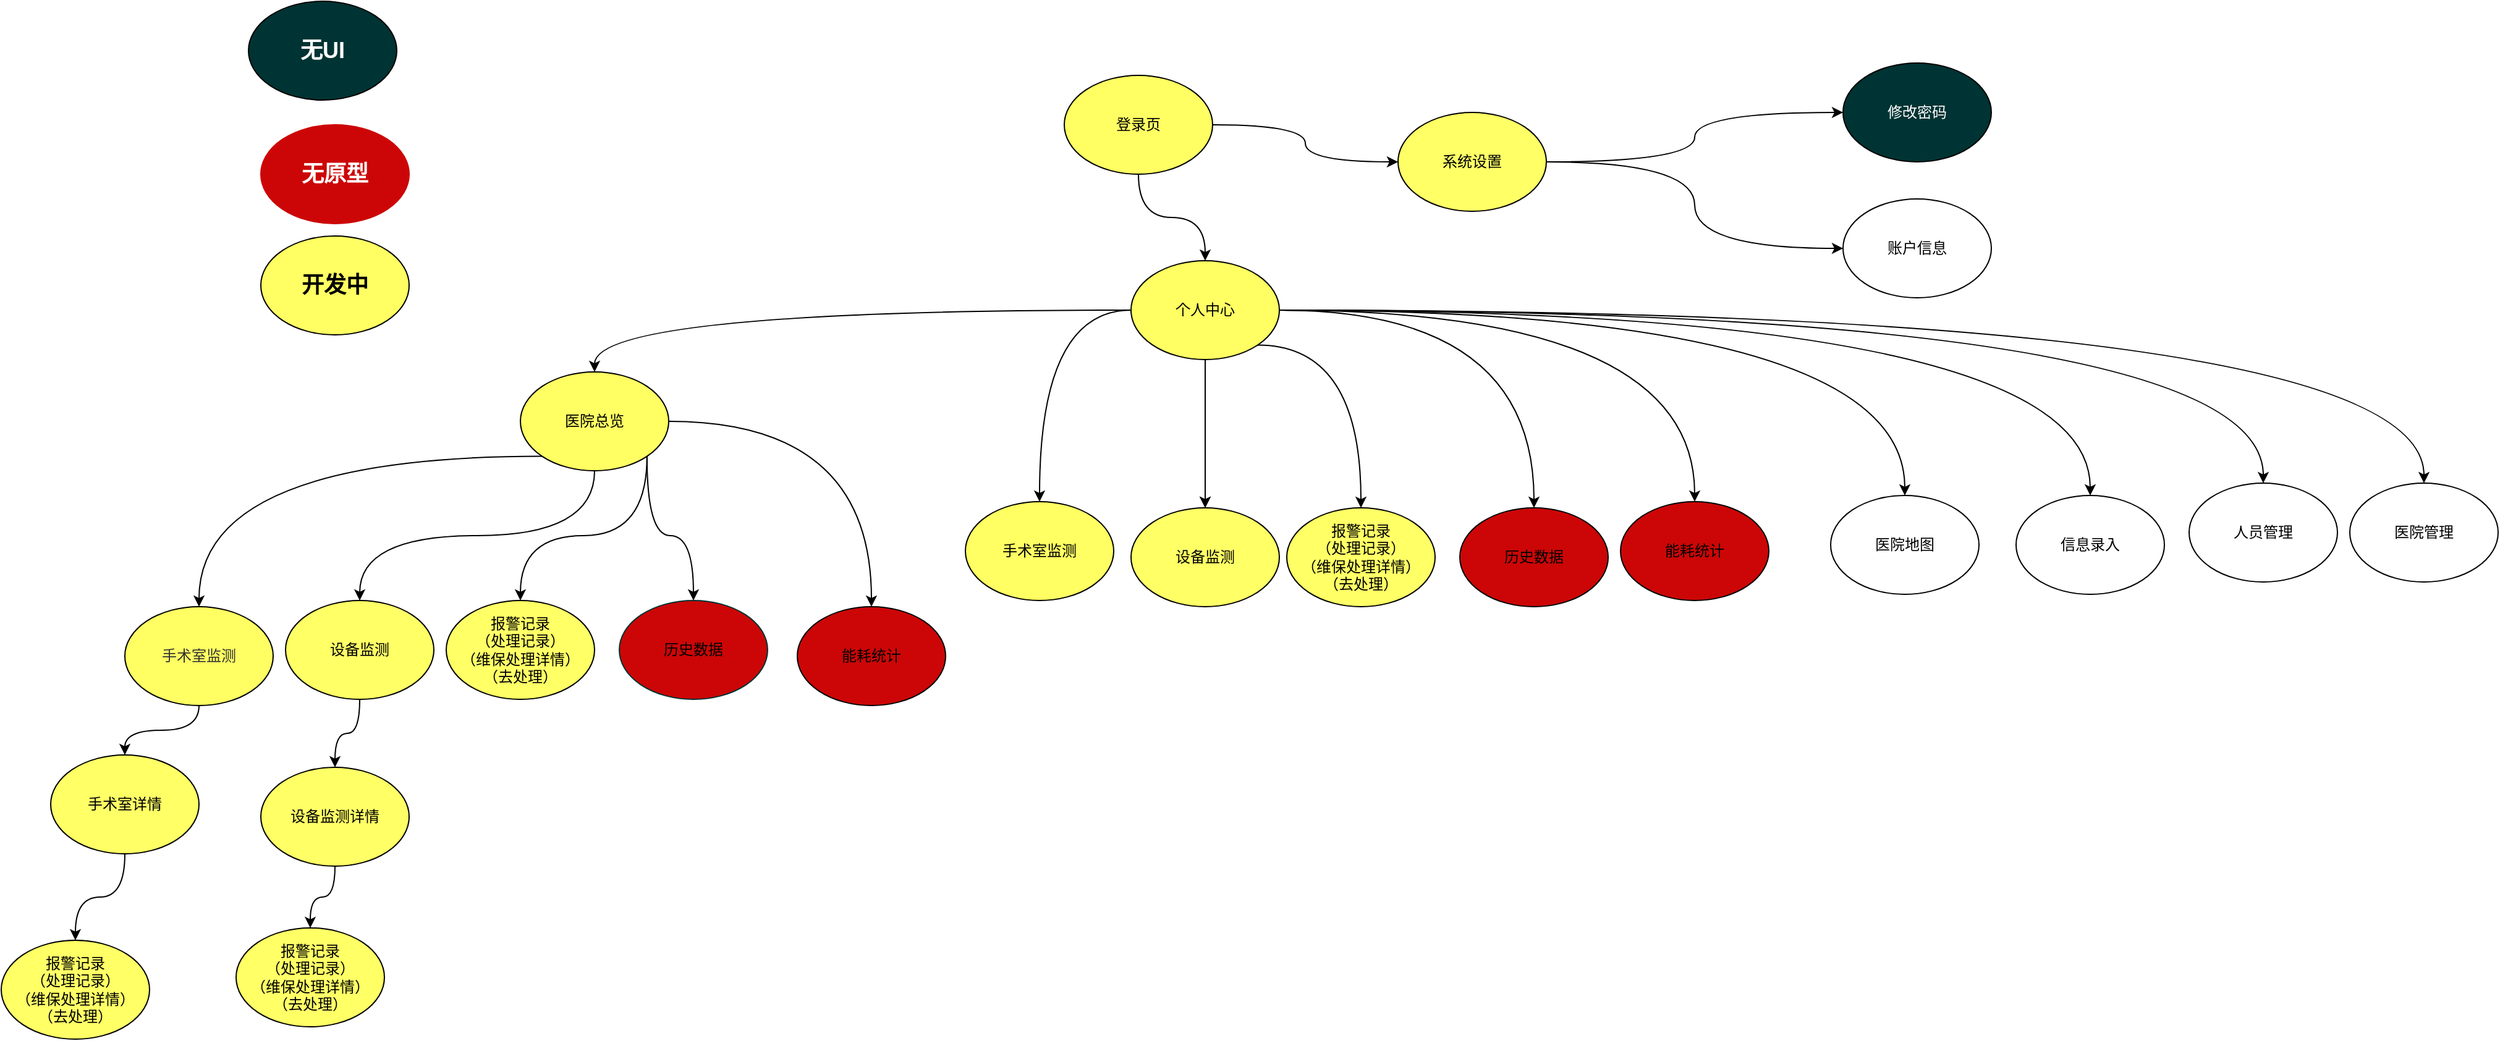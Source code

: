 <mxfile version="24.4.14" type="github">
  <diagram name="第 1 页" id="dfqK8mmbEs_2lfWQiHWl">
    <mxGraphModel dx="2261" dy="746" grid="1" gridSize="10" guides="1" tooltips="1" connect="1" arrows="1" fold="1" page="1" pageScale="1" pageWidth="827" pageHeight="1169" math="0" shadow="0">
      <root>
        <mxCell id="0" />
        <mxCell id="1" parent="0" />
        <mxCell id="iXKEjrRT0Iqb4kzwW5TB-9" style="edgeStyle=orthogonalEdgeStyle;curved=1;rounded=0;orthogonalLoop=1;jettySize=auto;html=1;exitX=0.5;exitY=1;exitDx=0;exitDy=0;" parent="1" source="iXKEjrRT0Iqb4kzwW5TB-1" target="iXKEjrRT0Iqb4kzwW5TB-2" edge="1">
          <mxGeometry relative="1" as="geometry" />
        </mxCell>
        <mxCell id="iXKEjrRT0Iqb4kzwW5TB-50" value="" style="edgeStyle=orthogonalEdgeStyle;curved=1;rounded=0;orthogonalLoop=1;jettySize=auto;html=1;" parent="1" source="iXKEjrRT0Iqb4kzwW5TB-1" target="iXKEjrRT0Iqb4kzwW5TB-49" edge="1">
          <mxGeometry relative="1" as="geometry" />
        </mxCell>
        <mxCell id="iXKEjrRT0Iqb4kzwW5TB-1" value="登录页" style="ellipse;whiteSpace=wrap;html=1;fillColor=#FFFF63;" parent="1" vertex="1">
          <mxGeometry x="300" y="110" width="120" height="80" as="geometry" />
        </mxCell>
        <mxCell id="iXKEjrRT0Iqb4kzwW5TB-8" style="edgeStyle=orthogonalEdgeStyle;curved=1;rounded=0;orthogonalLoop=1;jettySize=auto;html=1;exitX=0;exitY=0.5;exitDx=0;exitDy=0;entryX=0.5;entryY=0;entryDx=0;entryDy=0;" parent="1" source="iXKEjrRT0Iqb4kzwW5TB-2" target="iXKEjrRT0Iqb4kzwW5TB-4" edge="1">
          <mxGeometry relative="1" as="geometry" />
        </mxCell>
        <mxCell id="iXKEjrRT0Iqb4kzwW5TB-28" value="" style="edgeStyle=orthogonalEdgeStyle;curved=1;rounded=0;orthogonalLoop=1;jettySize=auto;html=1;" parent="1" source="iXKEjrRT0Iqb4kzwW5TB-2" target="iXKEjrRT0Iqb4kzwW5TB-27" edge="1">
          <mxGeometry relative="1" as="geometry" />
        </mxCell>
        <mxCell id="iXKEjrRT0Iqb4kzwW5TB-30" value="" style="edgeStyle=orthogonalEdgeStyle;curved=1;rounded=0;orthogonalLoop=1;jettySize=auto;html=1;" parent="1" source="iXKEjrRT0Iqb4kzwW5TB-2" target="iXKEjrRT0Iqb4kzwW5TB-29" edge="1">
          <mxGeometry relative="1" as="geometry" />
        </mxCell>
        <mxCell id="iXKEjrRT0Iqb4kzwW5TB-31" value="" style="edgeStyle=orthogonalEdgeStyle;curved=1;rounded=0;orthogonalLoop=1;jettySize=auto;html=1;" parent="1" source="iXKEjrRT0Iqb4kzwW5TB-2" target="iXKEjrRT0Iqb4kzwW5TB-29" edge="1">
          <mxGeometry relative="1" as="geometry" />
        </mxCell>
        <mxCell id="iXKEjrRT0Iqb4kzwW5TB-33" style="edgeStyle=orthogonalEdgeStyle;curved=1;rounded=0;orthogonalLoop=1;jettySize=auto;html=1;exitX=1;exitY=1;exitDx=0;exitDy=0;" parent="1" source="iXKEjrRT0Iqb4kzwW5TB-2" target="iXKEjrRT0Iqb4kzwW5TB-32" edge="1">
          <mxGeometry relative="1" as="geometry" />
        </mxCell>
        <mxCell id="iXKEjrRT0Iqb4kzwW5TB-36" style="edgeStyle=orthogonalEdgeStyle;curved=1;rounded=0;orthogonalLoop=1;jettySize=auto;html=1;exitX=1;exitY=0.5;exitDx=0;exitDy=0;" parent="1" source="iXKEjrRT0Iqb4kzwW5TB-2" target="iXKEjrRT0Iqb4kzwW5TB-34" edge="1">
          <mxGeometry relative="1" as="geometry" />
        </mxCell>
        <mxCell id="iXKEjrRT0Iqb4kzwW5TB-37" style="edgeStyle=orthogonalEdgeStyle;curved=1;rounded=0;orthogonalLoop=1;jettySize=auto;html=1;exitX=1;exitY=0.5;exitDx=0;exitDy=0;entryX=0.5;entryY=0;entryDx=0;entryDy=0;" parent="1" source="iXKEjrRT0Iqb4kzwW5TB-2" target="iXKEjrRT0Iqb4kzwW5TB-35" edge="1">
          <mxGeometry relative="1" as="geometry" />
        </mxCell>
        <mxCell id="iXKEjrRT0Iqb4kzwW5TB-39" value="" style="edgeStyle=orthogonalEdgeStyle;curved=1;rounded=0;orthogonalLoop=1;jettySize=auto;html=1;" parent="1" source="iXKEjrRT0Iqb4kzwW5TB-2" target="iXKEjrRT0Iqb4kzwW5TB-38" edge="1">
          <mxGeometry relative="1" as="geometry" />
        </mxCell>
        <mxCell id="iXKEjrRT0Iqb4kzwW5TB-41" value="" style="edgeStyle=orthogonalEdgeStyle;curved=1;rounded=0;orthogonalLoop=1;jettySize=auto;html=1;" parent="1" source="iXKEjrRT0Iqb4kzwW5TB-2" target="iXKEjrRT0Iqb4kzwW5TB-40" edge="1">
          <mxGeometry relative="1" as="geometry" />
        </mxCell>
        <mxCell id="iXKEjrRT0Iqb4kzwW5TB-44" value="" style="edgeStyle=orthogonalEdgeStyle;curved=1;rounded=0;orthogonalLoop=1;jettySize=auto;html=1;" parent="1" source="iXKEjrRT0Iqb4kzwW5TB-2" target="iXKEjrRT0Iqb4kzwW5TB-43" edge="1">
          <mxGeometry relative="1" as="geometry" />
        </mxCell>
        <mxCell id="iXKEjrRT0Iqb4kzwW5TB-46" value="" style="edgeStyle=orthogonalEdgeStyle;curved=1;rounded=0;orthogonalLoop=1;jettySize=auto;html=1;" parent="1" source="iXKEjrRT0Iqb4kzwW5TB-2" target="iXKEjrRT0Iqb4kzwW5TB-45" edge="1">
          <mxGeometry relative="1" as="geometry" />
        </mxCell>
        <mxCell id="iXKEjrRT0Iqb4kzwW5TB-2" value="个人中心" style="ellipse;whiteSpace=wrap;html=1;fillColor=#FFFF63;" parent="1" vertex="1">
          <mxGeometry x="354" y="260" width="120" height="80" as="geometry" />
        </mxCell>
        <mxCell id="iXKEjrRT0Iqb4kzwW5TB-16" style="edgeStyle=orthogonalEdgeStyle;curved=1;rounded=0;orthogonalLoop=1;jettySize=auto;html=1;exitX=0;exitY=1;exitDx=0;exitDy=0;" parent="1" source="iXKEjrRT0Iqb4kzwW5TB-4" target="iXKEjrRT0Iqb4kzwW5TB-15" edge="1">
          <mxGeometry relative="1" as="geometry" />
        </mxCell>
        <mxCell id="iXKEjrRT0Iqb4kzwW5TB-17" style="edgeStyle=orthogonalEdgeStyle;curved=1;rounded=0;orthogonalLoop=1;jettySize=auto;html=1;exitX=0.5;exitY=1;exitDx=0;exitDy=0;" parent="1" source="iXKEjrRT0Iqb4kzwW5TB-4" target="iXKEjrRT0Iqb4kzwW5TB-10" edge="1">
          <mxGeometry relative="1" as="geometry" />
        </mxCell>
        <mxCell id="iXKEjrRT0Iqb4kzwW5TB-18" style="edgeStyle=orthogonalEdgeStyle;curved=1;rounded=0;orthogonalLoop=1;jettySize=auto;html=1;exitX=1;exitY=1;exitDx=0;exitDy=0;entryX=0.5;entryY=0;entryDx=0;entryDy=0;" parent="1" source="iXKEjrRT0Iqb4kzwW5TB-4" target="iXKEjrRT0Iqb4kzwW5TB-11" edge="1">
          <mxGeometry relative="1" as="geometry" />
        </mxCell>
        <mxCell id="iXKEjrRT0Iqb4kzwW5TB-19" style="edgeStyle=orthogonalEdgeStyle;curved=1;rounded=0;orthogonalLoop=1;jettySize=auto;html=1;exitX=1;exitY=1;exitDx=0;exitDy=0;" parent="1" source="iXKEjrRT0Iqb4kzwW5TB-4" target="iXKEjrRT0Iqb4kzwW5TB-12" edge="1">
          <mxGeometry relative="1" as="geometry" />
        </mxCell>
        <mxCell id="iXKEjrRT0Iqb4kzwW5TB-20" style="edgeStyle=orthogonalEdgeStyle;curved=1;rounded=0;orthogonalLoop=1;jettySize=auto;html=1;exitX=1;exitY=0.5;exitDx=0;exitDy=0;" parent="1" source="iXKEjrRT0Iqb4kzwW5TB-4" target="iXKEjrRT0Iqb4kzwW5TB-13" edge="1">
          <mxGeometry relative="1" as="geometry" />
        </mxCell>
        <mxCell id="iXKEjrRT0Iqb4kzwW5TB-4" value="医院总览" style="ellipse;whiteSpace=wrap;html=1;fillColor=#FFFF63;" parent="1" vertex="1">
          <mxGeometry x="-140" y="350" width="120" height="80" as="geometry" />
        </mxCell>
        <mxCell id="iXKEjrRT0Iqb4kzwW5TB-24" value="" style="edgeStyle=orthogonalEdgeStyle;curved=1;rounded=0;orthogonalLoop=1;jettySize=auto;html=1;" parent="1" source="iXKEjrRT0Iqb4kzwW5TB-10" target="iXKEjrRT0Iqb4kzwW5TB-23" edge="1">
          <mxGeometry relative="1" as="geometry" />
        </mxCell>
        <mxCell id="iXKEjrRT0Iqb4kzwW5TB-10" value="设备监测" style="ellipse;whiteSpace=wrap;html=1;fillColor=#FFFF66;" parent="1" vertex="1">
          <mxGeometry x="-330" y="535" width="120" height="80" as="geometry" />
        </mxCell>
        <mxCell id="iXKEjrRT0Iqb4kzwW5TB-11" value="报警记录&lt;br&gt;（处理记录）&lt;br&gt;（维保处理详情）&lt;br&gt;（去处理）" style="ellipse;whiteSpace=wrap;html=1;fillColor=#FFFF66;" parent="1" vertex="1">
          <mxGeometry x="-200" y="535" width="120" height="80" as="geometry" />
        </mxCell>
        <mxCell id="iXKEjrRT0Iqb4kzwW5TB-12" value="历史数据" style="ellipse;whiteSpace=wrap;html=1;fillColor=#CC0606;strokeColor=#003333;" parent="1" vertex="1">
          <mxGeometry x="-60" y="535" width="120" height="80" as="geometry" />
        </mxCell>
        <mxCell id="iXKEjrRT0Iqb4kzwW5TB-13" value="能耗统计" style="ellipse;whiteSpace=wrap;html=1;fillColor=#CC0606;" parent="1" vertex="1">
          <mxGeometry x="84" y="540" width="120" height="80" as="geometry" />
        </mxCell>
        <mxCell id="2Uh8YILbA3QtrZH6NXNd-7" style="edgeStyle=orthogonalEdgeStyle;curved=1;rounded=0;orthogonalLoop=1;jettySize=auto;html=1;exitX=0.5;exitY=1;exitDx=0;exitDy=0;entryX=0.5;entryY=0;entryDx=0;entryDy=0;" parent="1" source="iXKEjrRT0Iqb4kzwW5TB-15" target="2Uh8YILbA3QtrZH6NXNd-1" edge="1">
          <mxGeometry relative="1" as="geometry" />
        </mxCell>
        <mxCell id="iXKEjrRT0Iqb4kzwW5TB-15" value="&lt;span style=&quot;color: rgb(51, 51, 51); font-family: &amp;quot;Arial Normal&amp;quot;, Arial, sans-serif; text-align: left; text-wrap: nowrap;&quot;&gt;手术室监测&lt;/span&gt;" style="ellipse;whiteSpace=wrap;html=1;fillColor=#FFFF63;" parent="1" vertex="1">
          <mxGeometry x="-460" y="540" width="120" height="80" as="geometry" />
        </mxCell>
        <mxCell id="iXKEjrRT0Iqb4kzwW5TB-21" value="报警记录&lt;br&gt;（处理记录）&lt;br&gt;（维保处理详情）&lt;br&gt;（去处理）" style="ellipse;whiteSpace=wrap;html=1;fillColor=#FFFF66;" parent="1" vertex="1">
          <mxGeometry x="-560" y="810" width="120" height="80" as="geometry" />
        </mxCell>
        <mxCell id="iXKEjrRT0Iqb4kzwW5TB-26" value="" style="edgeStyle=orthogonalEdgeStyle;curved=1;rounded=0;orthogonalLoop=1;jettySize=auto;html=1;" parent="1" source="iXKEjrRT0Iqb4kzwW5TB-23" target="iXKEjrRT0Iqb4kzwW5TB-25" edge="1">
          <mxGeometry relative="1" as="geometry" />
        </mxCell>
        <mxCell id="iXKEjrRT0Iqb4kzwW5TB-23" value="设备监测详情" style="ellipse;whiteSpace=wrap;html=1;fillColor=#FFFF66;" parent="1" vertex="1">
          <mxGeometry x="-350" y="670" width="120" height="80" as="geometry" />
        </mxCell>
        <mxCell id="iXKEjrRT0Iqb4kzwW5TB-25" value="报警记录&lt;br&gt;（处理记录）&lt;br&gt;（维保处理详情）&lt;br&gt;（去处理）" style="ellipse;whiteSpace=wrap;html=1;fillColor=#FFFF66;" parent="1" vertex="1">
          <mxGeometry x="-370" y="800" width="120" height="80" as="geometry" />
        </mxCell>
        <mxCell id="iXKEjrRT0Iqb4kzwW5TB-27" value="手术室监测" style="ellipse;whiteSpace=wrap;html=1;fillColor=#FFFF63;" parent="1" vertex="1">
          <mxGeometry x="220" y="455" width="120" height="80" as="geometry" />
        </mxCell>
        <mxCell id="iXKEjrRT0Iqb4kzwW5TB-29" value="设备监测" style="ellipse;whiteSpace=wrap;html=1;fillColor=#FFFF66;" parent="1" vertex="1">
          <mxGeometry x="354" y="460" width="120" height="80" as="geometry" />
        </mxCell>
        <mxCell id="iXKEjrRT0Iqb4kzwW5TB-32" value="报警记录&lt;br&gt;（处理记录）&lt;br&gt;（维保处理详情）&lt;br&gt;（去处理）" style="ellipse;whiteSpace=wrap;html=1;fillColor=#FFFF66;" parent="1" vertex="1">
          <mxGeometry x="480" y="460" width="120" height="80" as="geometry" />
        </mxCell>
        <mxCell id="iXKEjrRT0Iqb4kzwW5TB-34" value="历史数据" style="ellipse;whiteSpace=wrap;html=1;fillColor=#CC0606;" parent="1" vertex="1">
          <mxGeometry x="620" y="460" width="120" height="80" as="geometry" />
        </mxCell>
        <mxCell id="iXKEjrRT0Iqb4kzwW5TB-35" value="能耗统计" style="ellipse;whiteSpace=wrap;html=1;fillColor=#CC0606;" parent="1" vertex="1">
          <mxGeometry x="750" y="455" width="120" height="80" as="geometry" />
        </mxCell>
        <mxCell id="iXKEjrRT0Iqb4kzwW5TB-38" value="医院地图" style="ellipse;whiteSpace=wrap;html=1;" parent="1" vertex="1">
          <mxGeometry x="920" y="450" width="120" height="80" as="geometry" />
        </mxCell>
        <mxCell id="iXKEjrRT0Iqb4kzwW5TB-40" value="信息录入" style="ellipse;whiteSpace=wrap;html=1;" parent="1" vertex="1">
          <mxGeometry x="1070" y="450" width="120" height="80" as="geometry" />
        </mxCell>
        <mxCell id="iXKEjrRT0Iqb4kzwW5TB-43" value="人员管理" style="ellipse;whiteSpace=wrap;html=1;" parent="1" vertex="1">
          <mxGeometry x="1210" y="440" width="120" height="80" as="geometry" />
        </mxCell>
        <mxCell id="iXKEjrRT0Iqb4kzwW5TB-45" value="医院管理" style="ellipse;whiteSpace=wrap;html=1;" parent="1" vertex="1">
          <mxGeometry x="1340" y="440" width="120" height="80" as="geometry" />
        </mxCell>
        <mxCell id="iXKEjrRT0Iqb4kzwW5TB-47" value="无原型" style="ellipse;whiteSpace=wrap;html=1;strokeColor=#CC0606;fillColor=#CC0606;fontColor=#FFFFFF;fontSize=18;fontStyle=1" parent="1" vertex="1">
          <mxGeometry x="-350" y="150" width="120" height="80" as="geometry" />
        </mxCell>
        <mxCell id="iXKEjrRT0Iqb4kzwW5TB-48" value="无UI" style="ellipse;whiteSpace=wrap;html=1;fillColor=#003333;fontColor=#FFFFFF;fontSize=18;fontStyle=1" parent="1" vertex="1">
          <mxGeometry x="-360" y="50" width="120" height="80" as="geometry" />
        </mxCell>
        <mxCell id="iXKEjrRT0Iqb4kzwW5TB-52" value="" style="edgeStyle=orthogonalEdgeStyle;curved=1;rounded=0;orthogonalLoop=1;jettySize=auto;html=1;" parent="1" source="iXKEjrRT0Iqb4kzwW5TB-49" target="iXKEjrRT0Iqb4kzwW5TB-51" edge="1">
          <mxGeometry relative="1" as="geometry" />
        </mxCell>
        <mxCell id="iXKEjrRT0Iqb4kzwW5TB-54" value="" style="edgeStyle=orthogonalEdgeStyle;curved=1;rounded=0;orthogonalLoop=1;jettySize=auto;html=1;" parent="1" source="iXKEjrRT0Iqb4kzwW5TB-49" target="iXKEjrRT0Iqb4kzwW5TB-53" edge="1">
          <mxGeometry relative="1" as="geometry" />
        </mxCell>
        <mxCell id="iXKEjrRT0Iqb4kzwW5TB-49" value="系统设置" style="ellipse;whiteSpace=wrap;html=1;fillColor=#FFFF66;" parent="1" vertex="1">
          <mxGeometry x="570" y="140" width="120" height="80" as="geometry" />
        </mxCell>
        <mxCell id="iXKEjrRT0Iqb4kzwW5TB-51" value="账户信息" style="ellipse;whiteSpace=wrap;html=1;" parent="1" vertex="1">
          <mxGeometry x="930" y="210" width="120" height="80" as="geometry" />
        </mxCell>
        <mxCell id="iXKEjrRT0Iqb4kzwW5TB-53" value="修改密码" style="ellipse;whiteSpace=wrap;html=1;fillColor=#003333;fontColor=#FFFFFF;" parent="1" vertex="1">
          <mxGeometry x="930" y="100" width="120" height="80" as="geometry" />
        </mxCell>
        <mxCell id="F5yDbKE85MqTo-WNDFv9-1" value="开发中" style="ellipse;whiteSpace=wrap;html=1;fillColor=#FFFF63;fontSize=18;fontStyle=1" parent="1" vertex="1">
          <mxGeometry x="-350" y="240" width="120" height="80" as="geometry" />
        </mxCell>
        <mxCell id="Hy1iOHCYqup8VF6eIeNa-1" style="edgeStyle=orthogonalEdgeStyle;rounded=0;orthogonalLoop=1;jettySize=auto;html=1;exitX=0.5;exitY=1;exitDx=0;exitDy=0;curved=1;" parent="1" source="2Uh8YILbA3QtrZH6NXNd-1" target="iXKEjrRT0Iqb4kzwW5TB-21" edge="1">
          <mxGeometry relative="1" as="geometry" />
        </mxCell>
        <mxCell id="2Uh8YILbA3QtrZH6NXNd-1" value="手术室详情" style="ellipse;whiteSpace=wrap;html=1;fillColor=#FFFF66;" parent="1" vertex="1">
          <mxGeometry x="-520" y="660" width="120" height="80" as="geometry" />
        </mxCell>
      </root>
    </mxGraphModel>
  </diagram>
</mxfile>
